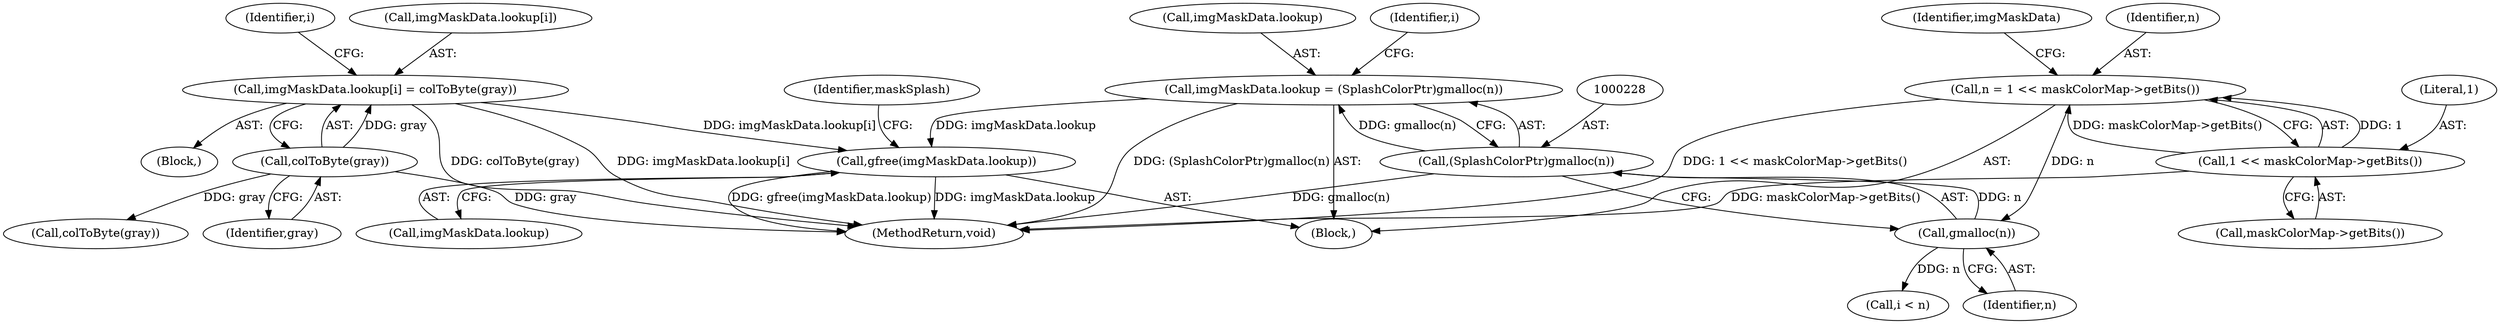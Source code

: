 digraph "0_poppler_7b2d314a61fd0e12f47c62996cb49ec0d1ba747a_12@API" {
"1000288" [label="(Call,gfree(imgMaskData.lookup))"];
"1000251" [label="(Call,imgMaskData.lookup[i] = colToByte(gray))"];
"1000257" [label="(Call,colToByte(gray))"];
"1000223" [label="(Call,imgMaskData.lookup = (SplashColorPtr)gmalloc(n))"];
"1000227" [label="(Call,(SplashColorPtr)gmalloc(n))"];
"1000229" [label="(Call,gmalloc(n))"];
"1000218" [label="(Call,n = 1 << maskColorMap->getBits())"];
"1000220" [label="(Call,1 << maskColorMap->getBits())"];
"1000220" [label="(Call,1 << maskColorMap->getBits())"];
"1000227" [label="(Call,(SplashColorPtr)gmalloc(n))"];
"1000387" [label="(Call,colToByte(gray))"];
"1000229" [label="(Call,gmalloc(n))"];
"1000293" [label="(Identifier,maskSplash)"];
"1000224" [label="(Call,imgMaskData.lookup)"];
"1000218" [label="(Call,n = 1 << maskColorMap->getBits())"];
"1000233" [label="(Identifier,i)"];
"1000225" [label="(Identifier,imgMaskData)"];
"1000239" [label="(Identifier,i)"];
"1000257" [label="(Call,colToByte(gray))"];
"1000252" [label="(Call,imgMaskData.lookup[i])"];
"1000235" [label="(Call,i < n)"];
"1000240" [label="(Block,)"];
"1000219" [label="(Identifier,n)"];
"1000288" [label="(Call,gfree(imgMaskData.lookup))"];
"1000289" [label="(Call,imgMaskData.lookup)"];
"1000258" [label="(Identifier,gray)"];
"1000222" [label="(Call,maskColorMap->getBits())"];
"1000221" [label="(Literal,1)"];
"1000230" [label="(Identifier,n)"];
"1000662" [label="(MethodReturn,void)"];
"1000223" [label="(Call,imgMaskData.lookup = (SplashColorPtr)gmalloc(n))"];
"1000251" [label="(Call,imgMaskData.lookup[i] = colToByte(gray))"];
"1000111" [label="(Block,)"];
"1000288" -> "1000111"  [label="AST: "];
"1000288" -> "1000289"  [label="CFG: "];
"1000289" -> "1000288"  [label="AST: "];
"1000293" -> "1000288"  [label="CFG: "];
"1000288" -> "1000662"  [label="DDG: imgMaskData.lookup"];
"1000288" -> "1000662"  [label="DDG: gfree(imgMaskData.lookup)"];
"1000251" -> "1000288"  [label="DDG: imgMaskData.lookup[i]"];
"1000223" -> "1000288"  [label="DDG: imgMaskData.lookup"];
"1000251" -> "1000240"  [label="AST: "];
"1000251" -> "1000257"  [label="CFG: "];
"1000252" -> "1000251"  [label="AST: "];
"1000257" -> "1000251"  [label="AST: "];
"1000239" -> "1000251"  [label="CFG: "];
"1000251" -> "1000662"  [label="DDG: imgMaskData.lookup[i]"];
"1000251" -> "1000662"  [label="DDG: colToByte(gray)"];
"1000257" -> "1000251"  [label="DDG: gray"];
"1000257" -> "1000258"  [label="CFG: "];
"1000258" -> "1000257"  [label="AST: "];
"1000257" -> "1000662"  [label="DDG: gray"];
"1000257" -> "1000387"  [label="DDG: gray"];
"1000223" -> "1000111"  [label="AST: "];
"1000223" -> "1000227"  [label="CFG: "];
"1000224" -> "1000223"  [label="AST: "];
"1000227" -> "1000223"  [label="AST: "];
"1000233" -> "1000223"  [label="CFG: "];
"1000223" -> "1000662"  [label="DDG: (SplashColorPtr)gmalloc(n)"];
"1000227" -> "1000223"  [label="DDG: gmalloc(n)"];
"1000227" -> "1000229"  [label="CFG: "];
"1000228" -> "1000227"  [label="AST: "];
"1000229" -> "1000227"  [label="AST: "];
"1000227" -> "1000662"  [label="DDG: gmalloc(n)"];
"1000229" -> "1000227"  [label="DDG: n"];
"1000229" -> "1000230"  [label="CFG: "];
"1000230" -> "1000229"  [label="AST: "];
"1000218" -> "1000229"  [label="DDG: n"];
"1000229" -> "1000235"  [label="DDG: n"];
"1000218" -> "1000111"  [label="AST: "];
"1000218" -> "1000220"  [label="CFG: "];
"1000219" -> "1000218"  [label="AST: "];
"1000220" -> "1000218"  [label="AST: "];
"1000225" -> "1000218"  [label="CFG: "];
"1000218" -> "1000662"  [label="DDG: 1 << maskColorMap->getBits()"];
"1000220" -> "1000218"  [label="DDG: 1"];
"1000220" -> "1000218"  [label="DDG: maskColorMap->getBits()"];
"1000220" -> "1000222"  [label="CFG: "];
"1000221" -> "1000220"  [label="AST: "];
"1000222" -> "1000220"  [label="AST: "];
"1000220" -> "1000662"  [label="DDG: maskColorMap->getBits()"];
}
